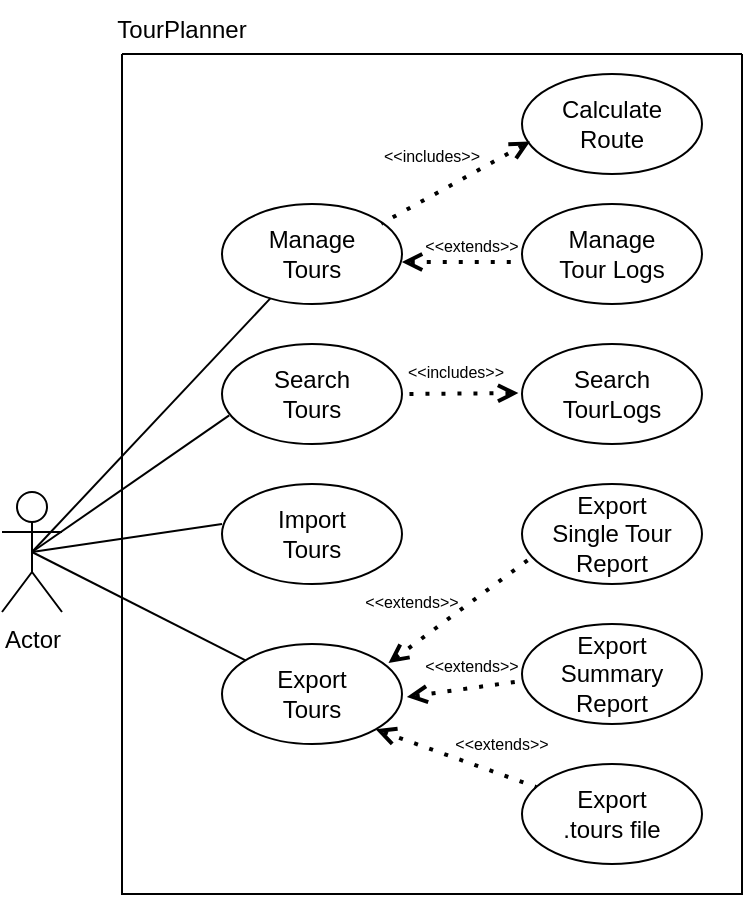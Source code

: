 <mxfile version="27.1.6">
  <diagram name="Page-1" id="dIAE8z6tXeN05Kj7Ohbh">
    <mxGraphModel dx="826" dy="1556" grid="1" gridSize="10" guides="1" tooltips="1" connect="1" arrows="1" fold="1" page="1" pageScale="1" pageWidth="850" pageHeight="1100" math="0" shadow="0">
      <root>
        <mxCell id="0" />
        <mxCell id="1" parent="0" />
        <mxCell id="tO3C_mZQZG0I-P-b3N0P-1" value="" style="swimlane;startSize=0;" vertex="1" parent="1">
          <mxGeometry x="250" y="20" width="310" height="420" as="geometry">
            <mxRectangle x="250" y="60" width="50" height="40" as="alternateBounds" />
          </mxGeometry>
        </mxCell>
        <mxCell id="tO3C_mZQZG0I-P-b3N0P-5" value="&lt;div&gt;Manage&lt;/div&gt;&lt;div&gt;Tours&lt;/div&gt;" style="ellipse;whiteSpace=wrap;html=1;" vertex="1" parent="tO3C_mZQZG0I-P-b3N0P-1">
          <mxGeometry x="50" y="75" width="90" height="50" as="geometry" />
        </mxCell>
        <mxCell id="tO3C_mZQZG0I-P-b3N0P-6" value="&lt;div&gt;Manage&lt;/div&gt;&lt;div&gt;Tour Logs&lt;/div&gt;" style="ellipse;whiteSpace=wrap;html=1;" vertex="1" parent="tO3C_mZQZG0I-P-b3N0P-1">
          <mxGeometry x="200" y="75" width="90" height="50" as="geometry" />
        </mxCell>
        <mxCell id="tO3C_mZQZG0I-P-b3N0P-7" value="&lt;div&gt;Search&lt;/div&gt;&lt;div&gt;Tours&lt;/div&gt;" style="ellipse;whiteSpace=wrap;html=1;" vertex="1" parent="tO3C_mZQZG0I-P-b3N0P-1">
          <mxGeometry x="50" y="145" width="90" height="50" as="geometry" />
        </mxCell>
        <mxCell id="tO3C_mZQZG0I-P-b3N0P-8" value="&lt;div&gt;Import&lt;/div&gt;&lt;div&gt;Tours&lt;/div&gt;" style="ellipse;whiteSpace=wrap;html=1;" vertex="1" parent="tO3C_mZQZG0I-P-b3N0P-1">
          <mxGeometry x="50" y="215" width="90" height="50" as="geometry" />
        </mxCell>
        <mxCell id="tO3C_mZQZG0I-P-b3N0P-9" value="&lt;div&gt;Export&lt;/div&gt;&lt;div&gt;Tours&lt;/div&gt;" style="ellipse;whiteSpace=wrap;html=1;" vertex="1" parent="tO3C_mZQZG0I-P-b3N0P-1">
          <mxGeometry x="50" y="295" width="90" height="50" as="geometry" />
        </mxCell>
        <mxCell id="tO3C_mZQZG0I-P-b3N0P-10" value="&lt;div&gt;Export&lt;/div&gt;&lt;div&gt;Single Tour&lt;/div&gt;&lt;div&gt;Report&lt;/div&gt;" style="ellipse;whiteSpace=wrap;html=1;" vertex="1" parent="tO3C_mZQZG0I-P-b3N0P-1">
          <mxGeometry x="200" y="215" width="90" height="50" as="geometry" />
        </mxCell>
        <mxCell id="tO3C_mZQZG0I-P-b3N0P-11" value="&lt;div&gt;Export&lt;/div&gt;&lt;div&gt;Summary Report&lt;/div&gt;" style="ellipse;whiteSpace=wrap;html=1;" vertex="1" parent="tO3C_mZQZG0I-P-b3N0P-1">
          <mxGeometry x="200" y="285" width="90" height="50" as="geometry" />
        </mxCell>
        <mxCell id="tO3C_mZQZG0I-P-b3N0P-12" value="&lt;div&gt;Export&lt;/div&gt;&lt;div&gt;.tours file&lt;/div&gt;" style="ellipse;whiteSpace=wrap;html=1;" vertex="1" parent="tO3C_mZQZG0I-P-b3N0P-1">
          <mxGeometry x="200" y="355" width="90" height="50" as="geometry" />
        </mxCell>
        <mxCell id="tO3C_mZQZG0I-P-b3N0P-15" value="&lt;div&gt;Search&lt;/div&gt;&lt;div&gt;TourLogs&lt;/div&gt;" style="ellipse;whiteSpace=wrap;html=1;" vertex="1" parent="tO3C_mZQZG0I-P-b3N0P-1">
          <mxGeometry x="200" y="145" width="90" height="50" as="geometry" />
        </mxCell>
        <mxCell id="tO3C_mZQZG0I-P-b3N0P-20" value="&lt;div&gt;Calculate&lt;/div&gt;&lt;div&gt;Route&lt;/div&gt;" style="ellipse;whiteSpace=wrap;html=1;" vertex="1" parent="tO3C_mZQZG0I-P-b3N0P-1">
          <mxGeometry x="200" y="10" width="90" height="50" as="geometry" />
        </mxCell>
        <mxCell id="tO3C_mZQZG0I-P-b3N0P-21" value="" style="endArrow=none;dashed=1;html=1;dashPattern=1 3;strokeWidth=2;rounded=0;entryX=0.885;entryY=0.197;entryDx=0;entryDy=0;entryPerimeter=0;endFill=0;startFill=0;startArrow=open;exitX=0.045;exitY=0.674;exitDx=0;exitDy=0;exitPerimeter=0;" edge="1" parent="tO3C_mZQZG0I-P-b3N0P-1" source="tO3C_mZQZG0I-P-b3N0P-20" target="tO3C_mZQZG0I-P-b3N0P-5">
          <mxGeometry width="50" height="50" relative="1" as="geometry">
            <mxPoint x="187.858" y="31.7" as="sourcePoint" />
            <mxPoint x="175" y="75.0" as="targetPoint" />
          </mxGeometry>
        </mxCell>
        <mxCell id="tO3C_mZQZG0I-P-b3N0P-22" value="" style="endArrow=none;dashed=1;html=1;dashPattern=1 3;strokeWidth=2;rounded=0;exitX=0.999;exitY=0.58;exitDx=0;exitDy=0;exitPerimeter=0;entryX=-0.014;entryY=0.58;entryDx=0;entryDy=0;entryPerimeter=0;endFill=0;startFill=0;startArrow=open;" edge="1" parent="tO3C_mZQZG0I-P-b3N0P-1" source="tO3C_mZQZG0I-P-b3N0P-5" target="tO3C_mZQZG0I-P-b3N0P-6">
          <mxGeometry width="50" height="50" relative="1" as="geometry">
            <mxPoint x="140" y="118" as="sourcePoint" />
            <mxPoint x="213" y="75" as="targetPoint" />
          </mxGeometry>
        </mxCell>
        <mxCell id="tO3C_mZQZG0I-P-b3N0P-23" value="" style="endArrow=none;dashed=1;html=1;dashPattern=1 3;strokeWidth=2;rounded=0;exitX=-0.02;exitY=0.491;exitDx=0;exitDy=0;exitPerimeter=0;entryX=1;entryY=0.5;entryDx=0;entryDy=0;endFill=0;startFill=0;startArrow=open;" edge="1" parent="tO3C_mZQZG0I-P-b3N0P-1" source="tO3C_mZQZG0I-P-b3N0P-15" target="tO3C_mZQZG0I-P-b3N0P-7">
          <mxGeometry width="50" height="50" relative="1" as="geometry">
            <mxPoint x="141" y="190" as="sourcePoint" />
            <mxPoint x="200" y="190" as="targetPoint" />
          </mxGeometry>
        </mxCell>
        <mxCell id="tO3C_mZQZG0I-P-b3N0P-24" value="" style="endArrow=none;dashed=1;html=1;dashPattern=1 3;strokeWidth=2;rounded=0;exitX=0.925;exitY=0.191;exitDx=0;exitDy=0;exitPerimeter=0;entryX=0.051;entryY=0.736;entryDx=0;entryDy=0;endFill=0;startFill=0;startArrow=open;entryPerimeter=0;" edge="1" parent="tO3C_mZQZG0I-P-b3N0P-1" source="tO3C_mZQZG0I-P-b3N0P-9" target="tO3C_mZQZG0I-P-b3N0P-10">
          <mxGeometry width="50" height="50" relative="1" as="geometry">
            <mxPoint x="204" y="295" as="sourcePoint" />
            <mxPoint x="146" y="295" as="targetPoint" />
          </mxGeometry>
        </mxCell>
        <mxCell id="tO3C_mZQZG0I-P-b3N0P-25" value="" style="endArrow=none;dashed=1;html=1;dashPattern=1 3;strokeWidth=2;rounded=0;exitX=1.027;exitY=0.53;exitDx=0;exitDy=0;exitPerimeter=0;entryX=-0.02;entryY=0.574;entryDx=0;entryDy=0;endFill=0;startFill=0;startArrow=open;entryPerimeter=0;" edge="1" parent="tO3C_mZQZG0I-P-b3N0P-1" source="tO3C_mZQZG0I-P-b3N0P-9" target="tO3C_mZQZG0I-P-b3N0P-11">
          <mxGeometry width="50" height="50" relative="1" as="geometry">
            <mxPoint x="170" y="333" as="sourcePoint" />
            <mxPoint x="242" y="280" as="targetPoint" />
          </mxGeometry>
        </mxCell>
        <mxCell id="tO3C_mZQZG0I-P-b3N0P-42" value="" style="endArrow=none;dashed=1;html=1;dashPattern=1 3;strokeWidth=2;rounded=0;exitX=1;exitY=1;exitDx=0;exitDy=0;endFill=0;startFill=0;startArrow=open;" edge="1" parent="tO3C_mZQZG0I-P-b3N0P-1" source="tO3C_mZQZG0I-P-b3N0P-9" target="tO3C_mZQZG0I-P-b3N0P-12">
          <mxGeometry width="50" height="50" relative="1" as="geometry">
            <mxPoint x="144" y="353" as="sourcePoint" />
            <mxPoint x="200" y="345" as="targetPoint" />
          </mxGeometry>
        </mxCell>
        <mxCell id="tO3C_mZQZG0I-P-b3N0P-43" value="&lt;font style=&quot;font-size: 8px;&quot;&gt;&amp;lt;&amp;lt;includes&amp;gt;&amp;gt;&lt;/font&gt;" style="text;html=1;align=center;verticalAlign=middle;whiteSpace=wrap;rounded=0;" vertex="1" parent="tO3C_mZQZG0I-P-b3N0P-1">
          <mxGeometry x="125" y="35" width="60" height="30" as="geometry" />
        </mxCell>
        <mxCell id="tO3C_mZQZG0I-P-b3N0P-44" value="&lt;font style=&quot;font-size: 8px;&quot;&gt;&amp;lt;&amp;lt;includes&amp;gt;&amp;gt;&lt;/font&gt;" style="text;html=1;align=center;verticalAlign=middle;whiteSpace=wrap;rounded=0;" vertex="1" parent="tO3C_mZQZG0I-P-b3N0P-1">
          <mxGeometry x="137" y="143" width="60" height="30" as="geometry" />
        </mxCell>
        <mxCell id="tO3C_mZQZG0I-P-b3N0P-45" value="&lt;div&gt;&lt;font style=&quot;font-size: 8px;&quot;&gt;&amp;lt;&amp;lt;extends&amp;gt;&amp;gt;&lt;/font&gt;&lt;/div&gt;" style="text;html=1;align=center;verticalAlign=middle;whiteSpace=wrap;rounded=0;" vertex="1" parent="tO3C_mZQZG0I-P-b3N0P-1">
          <mxGeometry x="145" y="80" width="60" height="30" as="geometry" />
        </mxCell>
        <mxCell id="tO3C_mZQZG0I-P-b3N0P-46" value="&lt;div&gt;&lt;font style=&quot;font-size: 8px;&quot;&gt;&amp;lt;&amp;lt;extends&amp;gt;&amp;gt;&lt;/font&gt;&lt;/div&gt;" style="text;html=1;align=center;verticalAlign=middle;whiteSpace=wrap;rounded=0;" vertex="1" parent="tO3C_mZQZG0I-P-b3N0P-1">
          <mxGeometry x="160" y="329" width="60" height="30" as="geometry" />
        </mxCell>
        <mxCell id="tO3C_mZQZG0I-P-b3N0P-47" value="&lt;div&gt;&lt;font style=&quot;font-size: 8px;&quot;&gt;&amp;lt;&amp;lt;extends&amp;gt;&amp;gt;&lt;/font&gt;&lt;/div&gt;" style="text;html=1;align=center;verticalAlign=middle;whiteSpace=wrap;rounded=0;" vertex="1" parent="tO3C_mZQZG0I-P-b3N0P-1">
          <mxGeometry x="145" y="290" width="60" height="30" as="geometry" />
        </mxCell>
        <mxCell id="tO3C_mZQZG0I-P-b3N0P-48" value="&lt;div&gt;&lt;font style=&quot;font-size: 8px;&quot;&gt;&amp;lt;&amp;lt;extends&amp;gt;&amp;gt;&lt;/font&gt;&lt;/div&gt;" style="text;html=1;align=center;verticalAlign=middle;whiteSpace=wrap;rounded=0;" vertex="1" parent="tO3C_mZQZG0I-P-b3N0P-1">
          <mxGeometry x="115" y="258" width="60" height="30" as="geometry" />
        </mxCell>
        <mxCell id="tO3C_mZQZG0I-P-b3N0P-3" value="TourPlanner" style="text;html=1;align=center;verticalAlign=middle;whiteSpace=wrap;rounded=0;" vertex="1" parent="1">
          <mxGeometry x="250" y="-7" width="60" height="30" as="geometry" />
        </mxCell>
        <mxCell id="tO3C_mZQZG0I-P-b3N0P-4" value="Actor" style="shape=umlActor;verticalLabelPosition=bottom;verticalAlign=top;html=1;outlineConnect=0;" vertex="1" parent="1">
          <mxGeometry x="190" y="239" width="30" height="60" as="geometry" />
        </mxCell>
        <mxCell id="tO3C_mZQZG0I-P-b3N0P-16" value="" style="endArrow=none;html=1;rounded=0;exitX=0.5;exitY=0.5;exitDx=0;exitDy=0;exitPerimeter=0;" edge="1" parent="1" source="tO3C_mZQZG0I-P-b3N0P-4" target="tO3C_mZQZG0I-P-b3N0P-5">
          <mxGeometry width="50" height="50" relative="1" as="geometry">
            <mxPoint x="220" y="180" as="sourcePoint" />
            <mxPoint x="270" y="130" as="targetPoint" />
          </mxGeometry>
        </mxCell>
        <mxCell id="tO3C_mZQZG0I-P-b3N0P-17" value="" style="endArrow=none;html=1;rounded=0;exitX=0.5;exitY=0.5;exitDx=0;exitDy=0;exitPerimeter=0;entryX=0.04;entryY=0.714;entryDx=0;entryDy=0;entryPerimeter=0;" edge="1" parent="1" source="tO3C_mZQZG0I-P-b3N0P-4" target="tO3C_mZQZG0I-P-b3N0P-7">
          <mxGeometry width="50" height="50" relative="1" as="geometry">
            <mxPoint x="220" y="344" as="sourcePoint" />
            <mxPoint x="313" y="241" as="targetPoint" />
          </mxGeometry>
        </mxCell>
        <mxCell id="tO3C_mZQZG0I-P-b3N0P-18" value="" style="endArrow=none;html=1;rounded=0;exitX=0.5;exitY=0.5;exitDx=0;exitDy=0;exitPerimeter=0;entryX=0;entryY=0.4;entryDx=0;entryDy=0;entryPerimeter=0;" edge="1" parent="1" source="tO3C_mZQZG0I-P-b3N0P-4" target="tO3C_mZQZG0I-P-b3N0P-8">
          <mxGeometry width="50" height="50" relative="1" as="geometry">
            <mxPoint x="220" y="303" as="sourcePoint" />
            <mxPoint x="328" y="275" as="targetPoint" />
          </mxGeometry>
        </mxCell>
        <mxCell id="tO3C_mZQZG0I-P-b3N0P-19" value="" style="endArrow=none;html=1;rounded=0;exitX=0.5;exitY=0.5;exitDx=0;exitDy=0;exitPerimeter=0;" edge="1" parent="1" source="tO3C_mZQZG0I-P-b3N0P-4" target="tO3C_mZQZG0I-P-b3N0P-9">
          <mxGeometry width="50" height="50" relative="1" as="geometry">
            <mxPoint x="230" y="275" as="sourcePoint" />
            <mxPoint x="341" y="293" as="targetPoint" />
          </mxGeometry>
        </mxCell>
      </root>
    </mxGraphModel>
  </diagram>
</mxfile>
